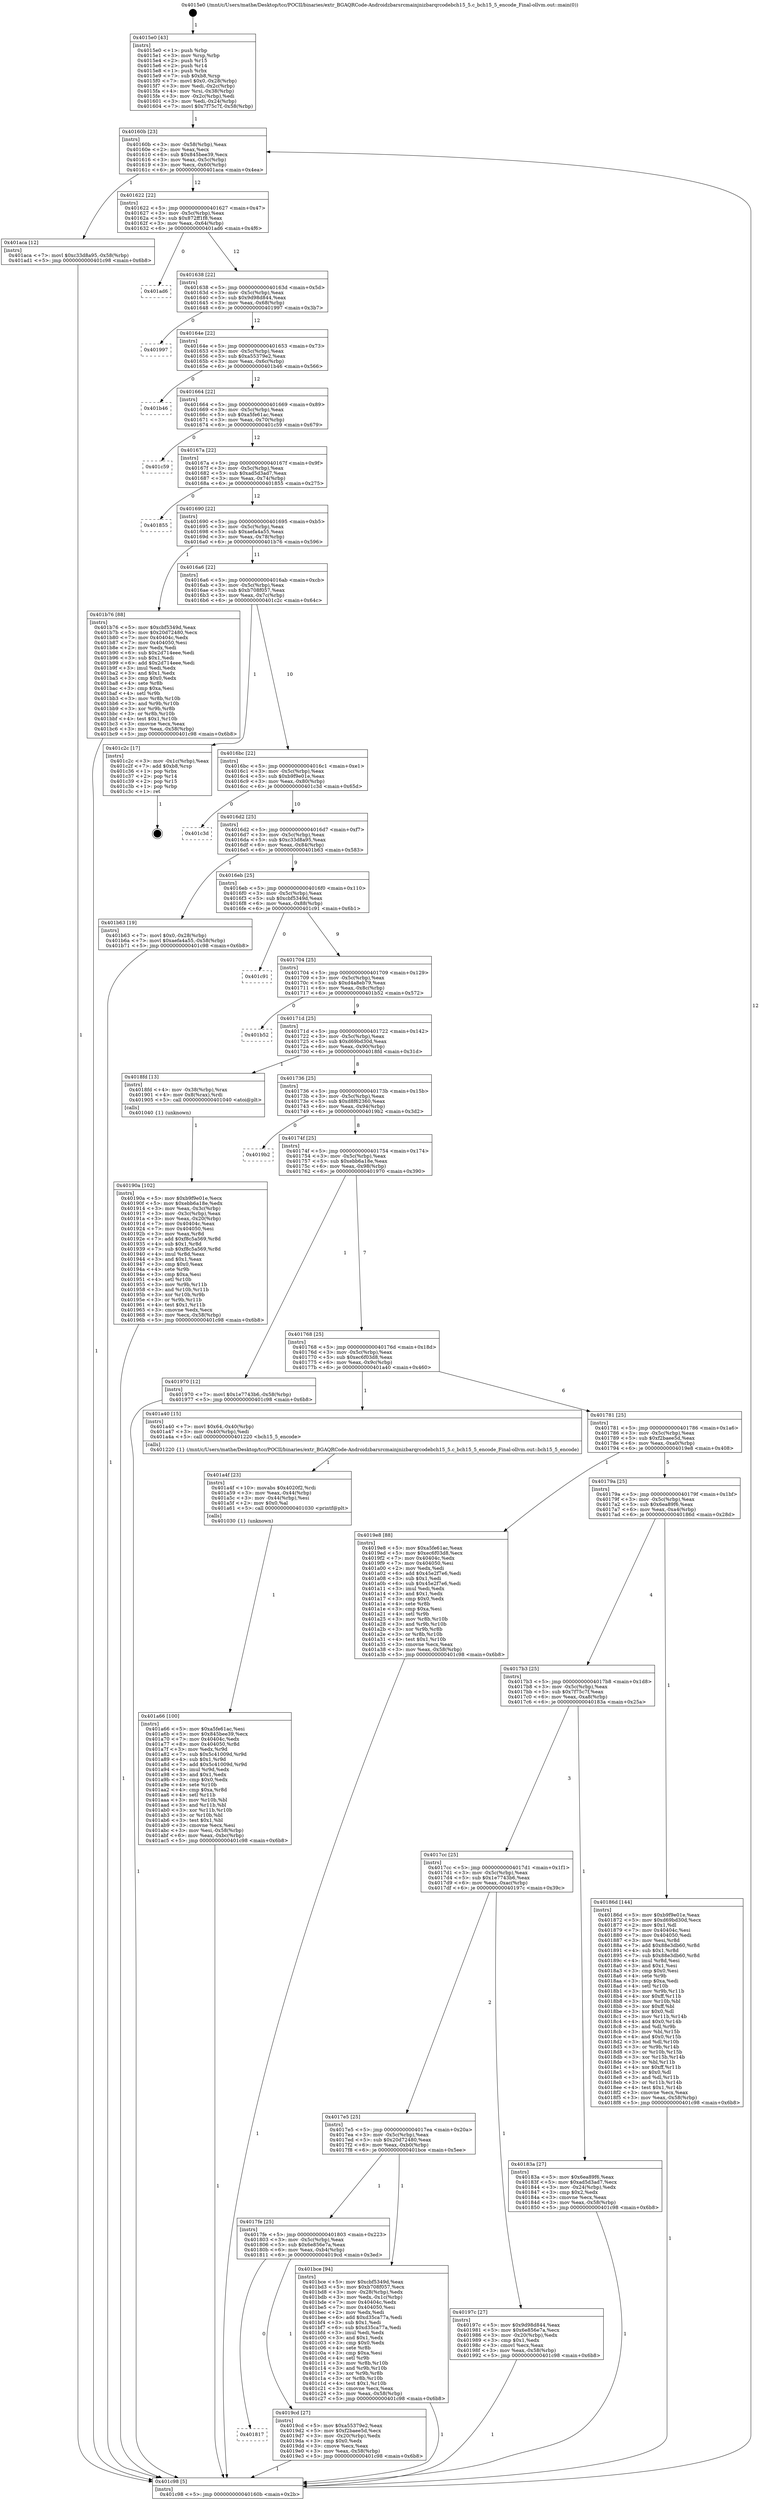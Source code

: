digraph "0x4015e0" {
  label = "0x4015e0 (/mnt/c/Users/mathe/Desktop/tcc/POCII/binaries/extr_BGAQRCode-Androidzbarsrcmainjnizbarqrcodebch15_5.c_bch15_5_encode_Final-ollvm.out::main(0))"
  labelloc = "t"
  node[shape=record]

  Entry [label="",width=0.3,height=0.3,shape=circle,fillcolor=black,style=filled]
  "0x40160b" [label="{
     0x40160b [23]\l
     | [instrs]\l
     &nbsp;&nbsp;0x40160b \<+3\>: mov -0x58(%rbp),%eax\l
     &nbsp;&nbsp;0x40160e \<+2\>: mov %eax,%ecx\l
     &nbsp;&nbsp;0x401610 \<+6\>: sub $0x845bee39,%ecx\l
     &nbsp;&nbsp;0x401616 \<+3\>: mov %eax,-0x5c(%rbp)\l
     &nbsp;&nbsp;0x401619 \<+3\>: mov %ecx,-0x60(%rbp)\l
     &nbsp;&nbsp;0x40161c \<+6\>: je 0000000000401aca \<main+0x4ea\>\l
  }"]
  "0x401aca" [label="{
     0x401aca [12]\l
     | [instrs]\l
     &nbsp;&nbsp;0x401aca \<+7\>: movl $0xc33d8a95,-0x58(%rbp)\l
     &nbsp;&nbsp;0x401ad1 \<+5\>: jmp 0000000000401c98 \<main+0x6b8\>\l
  }"]
  "0x401622" [label="{
     0x401622 [22]\l
     | [instrs]\l
     &nbsp;&nbsp;0x401622 \<+5\>: jmp 0000000000401627 \<main+0x47\>\l
     &nbsp;&nbsp;0x401627 \<+3\>: mov -0x5c(%rbp),%eax\l
     &nbsp;&nbsp;0x40162a \<+5\>: sub $0x872ff1f8,%eax\l
     &nbsp;&nbsp;0x40162f \<+3\>: mov %eax,-0x64(%rbp)\l
     &nbsp;&nbsp;0x401632 \<+6\>: je 0000000000401ad6 \<main+0x4f6\>\l
  }"]
  Exit [label="",width=0.3,height=0.3,shape=circle,fillcolor=black,style=filled,peripheries=2]
  "0x401ad6" [label="{
     0x401ad6\l
  }", style=dashed]
  "0x401638" [label="{
     0x401638 [22]\l
     | [instrs]\l
     &nbsp;&nbsp;0x401638 \<+5\>: jmp 000000000040163d \<main+0x5d\>\l
     &nbsp;&nbsp;0x40163d \<+3\>: mov -0x5c(%rbp),%eax\l
     &nbsp;&nbsp;0x401640 \<+5\>: sub $0x9d98d844,%eax\l
     &nbsp;&nbsp;0x401645 \<+3\>: mov %eax,-0x68(%rbp)\l
     &nbsp;&nbsp;0x401648 \<+6\>: je 0000000000401997 \<main+0x3b7\>\l
  }"]
  "0x401a66" [label="{
     0x401a66 [100]\l
     | [instrs]\l
     &nbsp;&nbsp;0x401a66 \<+5\>: mov $0xa5fe61ac,%esi\l
     &nbsp;&nbsp;0x401a6b \<+5\>: mov $0x845bee39,%ecx\l
     &nbsp;&nbsp;0x401a70 \<+7\>: mov 0x40404c,%edx\l
     &nbsp;&nbsp;0x401a77 \<+8\>: mov 0x404050,%r8d\l
     &nbsp;&nbsp;0x401a7f \<+3\>: mov %edx,%r9d\l
     &nbsp;&nbsp;0x401a82 \<+7\>: sub $0x5c41009d,%r9d\l
     &nbsp;&nbsp;0x401a89 \<+4\>: sub $0x1,%r9d\l
     &nbsp;&nbsp;0x401a8d \<+7\>: add $0x5c41009d,%r9d\l
     &nbsp;&nbsp;0x401a94 \<+4\>: imul %r9d,%edx\l
     &nbsp;&nbsp;0x401a98 \<+3\>: and $0x1,%edx\l
     &nbsp;&nbsp;0x401a9b \<+3\>: cmp $0x0,%edx\l
     &nbsp;&nbsp;0x401a9e \<+4\>: sete %r10b\l
     &nbsp;&nbsp;0x401aa2 \<+4\>: cmp $0xa,%r8d\l
     &nbsp;&nbsp;0x401aa6 \<+4\>: setl %r11b\l
     &nbsp;&nbsp;0x401aaa \<+3\>: mov %r10b,%bl\l
     &nbsp;&nbsp;0x401aad \<+3\>: and %r11b,%bl\l
     &nbsp;&nbsp;0x401ab0 \<+3\>: xor %r11b,%r10b\l
     &nbsp;&nbsp;0x401ab3 \<+3\>: or %r10b,%bl\l
     &nbsp;&nbsp;0x401ab6 \<+3\>: test $0x1,%bl\l
     &nbsp;&nbsp;0x401ab9 \<+3\>: cmovne %ecx,%esi\l
     &nbsp;&nbsp;0x401abc \<+3\>: mov %esi,-0x58(%rbp)\l
     &nbsp;&nbsp;0x401abf \<+6\>: mov %eax,-0xbc(%rbp)\l
     &nbsp;&nbsp;0x401ac5 \<+5\>: jmp 0000000000401c98 \<main+0x6b8\>\l
  }"]
  "0x401997" [label="{
     0x401997\l
  }", style=dashed]
  "0x40164e" [label="{
     0x40164e [22]\l
     | [instrs]\l
     &nbsp;&nbsp;0x40164e \<+5\>: jmp 0000000000401653 \<main+0x73\>\l
     &nbsp;&nbsp;0x401653 \<+3\>: mov -0x5c(%rbp),%eax\l
     &nbsp;&nbsp;0x401656 \<+5\>: sub $0xa55379e2,%eax\l
     &nbsp;&nbsp;0x40165b \<+3\>: mov %eax,-0x6c(%rbp)\l
     &nbsp;&nbsp;0x40165e \<+6\>: je 0000000000401b46 \<main+0x566\>\l
  }"]
  "0x401a4f" [label="{
     0x401a4f [23]\l
     | [instrs]\l
     &nbsp;&nbsp;0x401a4f \<+10\>: movabs $0x4020f2,%rdi\l
     &nbsp;&nbsp;0x401a59 \<+3\>: mov %eax,-0x44(%rbp)\l
     &nbsp;&nbsp;0x401a5c \<+3\>: mov -0x44(%rbp),%esi\l
     &nbsp;&nbsp;0x401a5f \<+2\>: mov $0x0,%al\l
     &nbsp;&nbsp;0x401a61 \<+5\>: call 0000000000401030 \<printf@plt\>\l
     | [calls]\l
     &nbsp;&nbsp;0x401030 \{1\} (unknown)\l
  }"]
  "0x401b46" [label="{
     0x401b46\l
  }", style=dashed]
  "0x401664" [label="{
     0x401664 [22]\l
     | [instrs]\l
     &nbsp;&nbsp;0x401664 \<+5\>: jmp 0000000000401669 \<main+0x89\>\l
     &nbsp;&nbsp;0x401669 \<+3\>: mov -0x5c(%rbp),%eax\l
     &nbsp;&nbsp;0x40166c \<+5\>: sub $0xa5fe61ac,%eax\l
     &nbsp;&nbsp;0x401671 \<+3\>: mov %eax,-0x70(%rbp)\l
     &nbsp;&nbsp;0x401674 \<+6\>: je 0000000000401c59 \<main+0x679\>\l
  }"]
  "0x401817" [label="{
     0x401817\l
  }", style=dashed]
  "0x401c59" [label="{
     0x401c59\l
  }", style=dashed]
  "0x40167a" [label="{
     0x40167a [22]\l
     | [instrs]\l
     &nbsp;&nbsp;0x40167a \<+5\>: jmp 000000000040167f \<main+0x9f\>\l
     &nbsp;&nbsp;0x40167f \<+3\>: mov -0x5c(%rbp),%eax\l
     &nbsp;&nbsp;0x401682 \<+5\>: sub $0xad5d3ad7,%eax\l
     &nbsp;&nbsp;0x401687 \<+3\>: mov %eax,-0x74(%rbp)\l
     &nbsp;&nbsp;0x40168a \<+6\>: je 0000000000401855 \<main+0x275\>\l
  }"]
  "0x4019cd" [label="{
     0x4019cd [27]\l
     | [instrs]\l
     &nbsp;&nbsp;0x4019cd \<+5\>: mov $0xa55379e2,%eax\l
     &nbsp;&nbsp;0x4019d2 \<+5\>: mov $0xf2baee5d,%ecx\l
     &nbsp;&nbsp;0x4019d7 \<+3\>: mov -0x20(%rbp),%edx\l
     &nbsp;&nbsp;0x4019da \<+3\>: cmp $0x0,%edx\l
     &nbsp;&nbsp;0x4019dd \<+3\>: cmove %ecx,%eax\l
     &nbsp;&nbsp;0x4019e0 \<+3\>: mov %eax,-0x58(%rbp)\l
     &nbsp;&nbsp;0x4019e3 \<+5\>: jmp 0000000000401c98 \<main+0x6b8\>\l
  }"]
  "0x401855" [label="{
     0x401855\l
  }", style=dashed]
  "0x401690" [label="{
     0x401690 [22]\l
     | [instrs]\l
     &nbsp;&nbsp;0x401690 \<+5\>: jmp 0000000000401695 \<main+0xb5\>\l
     &nbsp;&nbsp;0x401695 \<+3\>: mov -0x5c(%rbp),%eax\l
     &nbsp;&nbsp;0x401698 \<+5\>: sub $0xaefa4a55,%eax\l
     &nbsp;&nbsp;0x40169d \<+3\>: mov %eax,-0x78(%rbp)\l
     &nbsp;&nbsp;0x4016a0 \<+6\>: je 0000000000401b76 \<main+0x596\>\l
  }"]
  "0x4017fe" [label="{
     0x4017fe [25]\l
     | [instrs]\l
     &nbsp;&nbsp;0x4017fe \<+5\>: jmp 0000000000401803 \<main+0x223\>\l
     &nbsp;&nbsp;0x401803 \<+3\>: mov -0x5c(%rbp),%eax\l
     &nbsp;&nbsp;0x401806 \<+5\>: sub $0x6e856e7a,%eax\l
     &nbsp;&nbsp;0x40180b \<+6\>: mov %eax,-0xb4(%rbp)\l
     &nbsp;&nbsp;0x401811 \<+6\>: je 00000000004019cd \<main+0x3ed\>\l
  }"]
  "0x401b76" [label="{
     0x401b76 [88]\l
     | [instrs]\l
     &nbsp;&nbsp;0x401b76 \<+5\>: mov $0xcbf5349d,%eax\l
     &nbsp;&nbsp;0x401b7b \<+5\>: mov $0x20d72480,%ecx\l
     &nbsp;&nbsp;0x401b80 \<+7\>: mov 0x40404c,%edx\l
     &nbsp;&nbsp;0x401b87 \<+7\>: mov 0x404050,%esi\l
     &nbsp;&nbsp;0x401b8e \<+2\>: mov %edx,%edi\l
     &nbsp;&nbsp;0x401b90 \<+6\>: sub $0x2d714eee,%edi\l
     &nbsp;&nbsp;0x401b96 \<+3\>: sub $0x1,%edi\l
     &nbsp;&nbsp;0x401b99 \<+6\>: add $0x2d714eee,%edi\l
     &nbsp;&nbsp;0x401b9f \<+3\>: imul %edi,%edx\l
     &nbsp;&nbsp;0x401ba2 \<+3\>: and $0x1,%edx\l
     &nbsp;&nbsp;0x401ba5 \<+3\>: cmp $0x0,%edx\l
     &nbsp;&nbsp;0x401ba8 \<+4\>: sete %r8b\l
     &nbsp;&nbsp;0x401bac \<+3\>: cmp $0xa,%esi\l
     &nbsp;&nbsp;0x401baf \<+4\>: setl %r9b\l
     &nbsp;&nbsp;0x401bb3 \<+3\>: mov %r8b,%r10b\l
     &nbsp;&nbsp;0x401bb6 \<+3\>: and %r9b,%r10b\l
     &nbsp;&nbsp;0x401bb9 \<+3\>: xor %r9b,%r8b\l
     &nbsp;&nbsp;0x401bbc \<+3\>: or %r8b,%r10b\l
     &nbsp;&nbsp;0x401bbf \<+4\>: test $0x1,%r10b\l
     &nbsp;&nbsp;0x401bc3 \<+3\>: cmovne %ecx,%eax\l
     &nbsp;&nbsp;0x401bc6 \<+3\>: mov %eax,-0x58(%rbp)\l
     &nbsp;&nbsp;0x401bc9 \<+5\>: jmp 0000000000401c98 \<main+0x6b8\>\l
  }"]
  "0x4016a6" [label="{
     0x4016a6 [22]\l
     | [instrs]\l
     &nbsp;&nbsp;0x4016a6 \<+5\>: jmp 00000000004016ab \<main+0xcb\>\l
     &nbsp;&nbsp;0x4016ab \<+3\>: mov -0x5c(%rbp),%eax\l
     &nbsp;&nbsp;0x4016ae \<+5\>: sub $0xb708f057,%eax\l
     &nbsp;&nbsp;0x4016b3 \<+3\>: mov %eax,-0x7c(%rbp)\l
     &nbsp;&nbsp;0x4016b6 \<+6\>: je 0000000000401c2c \<main+0x64c\>\l
  }"]
  "0x401bce" [label="{
     0x401bce [94]\l
     | [instrs]\l
     &nbsp;&nbsp;0x401bce \<+5\>: mov $0xcbf5349d,%eax\l
     &nbsp;&nbsp;0x401bd3 \<+5\>: mov $0xb708f057,%ecx\l
     &nbsp;&nbsp;0x401bd8 \<+3\>: mov -0x28(%rbp),%edx\l
     &nbsp;&nbsp;0x401bdb \<+3\>: mov %edx,-0x1c(%rbp)\l
     &nbsp;&nbsp;0x401bde \<+7\>: mov 0x40404c,%edx\l
     &nbsp;&nbsp;0x401be5 \<+7\>: mov 0x404050,%esi\l
     &nbsp;&nbsp;0x401bec \<+2\>: mov %edx,%edi\l
     &nbsp;&nbsp;0x401bee \<+6\>: add $0xd35ca77a,%edi\l
     &nbsp;&nbsp;0x401bf4 \<+3\>: sub $0x1,%edi\l
     &nbsp;&nbsp;0x401bf7 \<+6\>: sub $0xd35ca77a,%edi\l
     &nbsp;&nbsp;0x401bfd \<+3\>: imul %edi,%edx\l
     &nbsp;&nbsp;0x401c00 \<+3\>: and $0x1,%edx\l
     &nbsp;&nbsp;0x401c03 \<+3\>: cmp $0x0,%edx\l
     &nbsp;&nbsp;0x401c06 \<+4\>: sete %r8b\l
     &nbsp;&nbsp;0x401c0a \<+3\>: cmp $0xa,%esi\l
     &nbsp;&nbsp;0x401c0d \<+4\>: setl %r9b\l
     &nbsp;&nbsp;0x401c11 \<+3\>: mov %r8b,%r10b\l
     &nbsp;&nbsp;0x401c14 \<+3\>: and %r9b,%r10b\l
     &nbsp;&nbsp;0x401c17 \<+3\>: xor %r9b,%r8b\l
     &nbsp;&nbsp;0x401c1a \<+3\>: or %r8b,%r10b\l
     &nbsp;&nbsp;0x401c1d \<+4\>: test $0x1,%r10b\l
     &nbsp;&nbsp;0x401c21 \<+3\>: cmovne %ecx,%eax\l
     &nbsp;&nbsp;0x401c24 \<+3\>: mov %eax,-0x58(%rbp)\l
     &nbsp;&nbsp;0x401c27 \<+5\>: jmp 0000000000401c98 \<main+0x6b8\>\l
  }"]
  "0x401c2c" [label="{
     0x401c2c [17]\l
     | [instrs]\l
     &nbsp;&nbsp;0x401c2c \<+3\>: mov -0x1c(%rbp),%eax\l
     &nbsp;&nbsp;0x401c2f \<+7\>: add $0xb8,%rsp\l
     &nbsp;&nbsp;0x401c36 \<+1\>: pop %rbx\l
     &nbsp;&nbsp;0x401c37 \<+2\>: pop %r14\l
     &nbsp;&nbsp;0x401c39 \<+2\>: pop %r15\l
     &nbsp;&nbsp;0x401c3b \<+1\>: pop %rbp\l
     &nbsp;&nbsp;0x401c3c \<+1\>: ret\l
  }"]
  "0x4016bc" [label="{
     0x4016bc [22]\l
     | [instrs]\l
     &nbsp;&nbsp;0x4016bc \<+5\>: jmp 00000000004016c1 \<main+0xe1\>\l
     &nbsp;&nbsp;0x4016c1 \<+3\>: mov -0x5c(%rbp),%eax\l
     &nbsp;&nbsp;0x4016c4 \<+5\>: sub $0xb9f9e01e,%eax\l
     &nbsp;&nbsp;0x4016c9 \<+3\>: mov %eax,-0x80(%rbp)\l
     &nbsp;&nbsp;0x4016cc \<+6\>: je 0000000000401c3d \<main+0x65d\>\l
  }"]
  "0x4017e5" [label="{
     0x4017e5 [25]\l
     | [instrs]\l
     &nbsp;&nbsp;0x4017e5 \<+5\>: jmp 00000000004017ea \<main+0x20a\>\l
     &nbsp;&nbsp;0x4017ea \<+3\>: mov -0x5c(%rbp),%eax\l
     &nbsp;&nbsp;0x4017ed \<+5\>: sub $0x20d72480,%eax\l
     &nbsp;&nbsp;0x4017f2 \<+6\>: mov %eax,-0xb0(%rbp)\l
     &nbsp;&nbsp;0x4017f8 \<+6\>: je 0000000000401bce \<main+0x5ee\>\l
  }"]
  "0x401c3d" [label="{
     0x401c3d\l
  }", style=dashed]
  "0x4016d2" [label="{
     0x4016d2 [25]\l
     | [instrs]\l
     &nbsp;&nbsp;0x4016d2 \<+5\>: jmp 00000000004016d7 \<main+0xf7\>\l
     &nbsp;&nbsp;0x4016d7 \<+3\>: mov -0x5c(%rbp),%eax\l
     &nbsp;&nbsp;0x4016da \<+5\>: sub $0xc33d8a95,%eax\l
     &nbsp;&nbsp;0x4016df \<+6\>: mov %eax,-0x84(%rbp)\l
     &nbsp;&nbsp;0x4016e5 \<+6\>: je 0000000000401b63 \<main+0x583\>\l
  }"]
  "0x40197c" [label="{
     0x40197c [27]\l
     | [instrs]\l
     &nbsp;&nbsp;0x40197c \<+5\>: mov $0x9d98d844,%eax\l
     &nbsp;&nbsp;0x401981 \<+5\>: mov $0x6e856e7a,%ecx\l
     &nbsp;&nbsp;0x401986 \<+3\>: mov -0x20(%rbp),%edx\l
     &nbsp;&nbsp;0x401989 \<+3\>: cmp $0x1,%edx\l
     &nbsp;&nbsp;0x40198c \<+3\>: cmovl %ecx,%eax\l
     &nbsp;&nbsp;0x40198f \<+3\>: mov %eax,-0x58(%rbp)\l
     &nbsp;&nbsp;0x401992 \<+5\>: jmp 0000000000401c98 \<main+0x6b8\>\l
  }"]
  "0x401b63" [label="{
     0x401b63 [19]\l
     | [instrs]\l
     &nbsp;&nbsp;0x401b63 \<+7\>: movl $0x0,-0x28(%rbp)\l
     &nbsp;&nbsp;0x401b6a \<+7\>: movl $0xaefa4a55,-0x58(%rbp)\l
     &nbsp;&nbsp;0x401b71 \<+5\>: jmp 0000000000401c98 \<main+0x6b8\>\l
  }"]
  "0x4016eb" [label="{
     0x4016eb [25]\l
     | [instrs]\l
     &nbsp;&nbsp;0x4016eb \<+5\>: jmp 00000000004016f0 \<main+0x110\>\l
     &nbsp;&nbsp;0x4016f0 \<+3\>: mov -0x5c(%rbp),%eax\l
     &nbsp;&nbsp;0x4016f3 \<+5\>: sub $0xcbf5349d,%eax\l
     &nbsp;&nbsp;0x4016f8 \<+6\>: mov %eax,-0x88(%rbp)\l
     &nbsp;&nbsp;0x4016fe \<+6\>: je 0000000000401c91 \<main+0x6b1\>\l
  }"]
  "0x40190a" [label="{
     0x40190a [102]\l
     | [instrs]\l
     &nbsp;&nbsp;0x40190a \<+5\>: mov $0xb9f9e01e,%ecx\l
     &nbsp;&nbsp;0x40190f \<+5\>: mov $0xebb6a18e,%edx\l
     &nbsp;&nbsp;0x401914 \<+3\>: mov %eax,-0x3c(%rbp)\l
     &nbsp;&nbsp;0x401917 \<+3\>: mov -0x3c(%rbp),%eax\l
     &nbsp;&nbsp;0x40191a \<+3\>: mov %eax,-0x20(%rbp)\l
     &nbsp;&nbsp;0x40191d \<+7\>: mov 0x40404c,%eax\l
     &nbsp;&nbsp;0x401924 \<+7\>: mov 0x404050,%esi\l
     &nbsp;&nbsp;0x40192b \<+3\>: mov %eax,%r8d\l
     &nbsp;&nbsp;0x40192e \<+7\>: add $0xf8c5a569,%r8d\l
     &nbsp;&nbsp;0x401935 \<+4\>: sub $0x1,%r8d\l
     &nbsp;&nbsp;0x401939 \<+7\>: sub $0xf8c5a569,%r8d\l
     &nbsp;&nbsp;0x401940 \<+4\>: imul %r8d,%eax\l
     &nbsp;&nbsp;0x401944 \<+3\>: and $0x1,%eax\l
     &nbsp;&nbsp;0x401947 \<+3\>: cmp $0x0,%eax\l
     &nbsp;&nbsp;0x40194a \<+4\>: sete %r9b\l
     &nbsp;&nbsp;0x40194e \<+3\>: cmp $0xa,%esi\l
     &nbsp;&nbsp;0x401951 \<+4\>: setl %r10b\l
     &nbsp;&nbsp;0x401955 \<+3\>: mov %r9b,%r11b\l
     &nbsp;&nbsp;0x401958 \<+3\>: and %r10b,%r11b\l
     &nbsp;&nbsp;0x40195b \<+3\>: xor %r10b,%r9b\l
     &nbsp;&nbsp;0x40195e \<+3\>: or %r9b,%r11b\l
     &nbsp;&nbsp;0x401961 \<+4\>: test $0x1,%r11b\l
     &nbsp;&nbsp;0x401965 \<+3\>: cmovne %edx,%ecx\l
     &nbsp;&nbsp;0x401968 \<+3\>: mov %ecx,-0x58(%rbp)\l
     &nbsp;&nbsp;0x40196b \<+5\>: jmp 0000000000401c98 \<main+0x6b8\>\l
  }"]
  "0x401c91" [label="{
     0x401c91\l
  }", style=dashed]
  "0x401704" [label="{
     0x401704 [25]\l
     | [instrs]\l
     &nbsp;&nbsp;0x401704 \<+5\>: jmp 0000000000401709 \<main+0x129\>\l
     &nbsp;&nbsp;0x401709 \<+3\>: mov -0x5c(%rbp),%eax\l
     &nbsp;&nbsp;0x40170c \<+5\>: sub $0xd4a8eb79,%eax\l
     &nbsp;&nbsp;0x401711 \<+6\>: mov %eax,-0x8c(%rbp)\l
     &nbsp;&nbsp;0x401717 \<+6\>: je 0000000000401b52 \<main+0x572\>\l
  }"]
  "0x4015e0" [label="{
     0x4015e0 [43]\l
     | [instrs]\l
     &nbsp;&nbsp;0x4015e0 \<+1\>: push %rbp\l
     &nbsp;&nbsp;0x4015e1 \<+3\>: mov %rsp,%rbp\l
     &nbsp;&nbsp;0x4015e4 \<+2\>: push %r15\l
     &nbsp;&nbsp;0x4015e6 \<+2\>: push %r14\l
     &nbsp;&nbsp;0x4015e8 \<+1\>: push %rbx\l
     &nbsp;&nbsp;0x4015e9 \<+7\>: sub $0xb8,%rsp\l
     &nbsp;&nbsp;0x4015f0 \<+7\>: movl $0x0,-0x28(%rbp)\l
     &nbsp;&nbsp;0x4015f7 \<+3\>: mov %edi,-0x2c(%rbp)\l
     &nbsp;&nbsp;0x4015fa \<+4\>: mov %rsi,-0x38(%rbp)\l
     &nbsp;&nbsp;0x4015fe \<+3\>: mov -0x2c(%rbp),%edi\l
     &nbsp;&nbsp;0x401601 \<+3\>: mov %edi,-0x24(%rbp)\l
     &nbsp;&nbsp;0x401604 \<+7\>: movl $0x7f75c7f,-0x58(%rbp)\l
  }"]
  "0x401b52" [label="{
     0x401b52\l
  }", style=dashed]
  "0x40171d" [label="{
     0x40171d [25]\l
     | [instrs]\l
     &nbsp;&nbsp;0x40171d \<+5\>: jmp 0000000000401722 \<main+0x142\>\l
     &nbsp;&nbsp;0x401722 \<+3\>: mov -0x5c(%rbp),%eax\l
     &nbsp;&nbsp;0x401725 \<+5\>: sub $0xd69bd30d,%eax\l
     &nbsp;&nbsp;0x40172a \<+6\>: mov %eax,-0x90(%rbp)\l
     &nbsp;&nbsp;0x401730 \<+6\>: je 00000000004018fd \<main+0x31d\>\l
  }"]
  "0x401c98" [label="{
     0x401c98 [5]\l
     | [instrs]\l
     &nbsp;&nbsp;0x401c98 \<+5\>: jmp 000000000040160b \<main+0x2b\>\l
  }"]
  "0x4018fd" [label="{
     0x4018fd [13]\l
     | [instrs]\l
     &nbsp;&nbsp;0x4018fd \<+4\>: mov -0x38(%rbp),%rax\l
     &nbsp;&nbsp;0x401901 \<+4\>: mov 0x8(%rax),%rdi\l
     &nbsp;&nbsp;0x401905 \<+5\>: call 0000000000401040 \<atoi@plt\>\l
     | [calls]\l
     &nbsp;&nbsp;0x401040 \{1\} (unknown)\l
  }"]
  "0x401736" [label="{
     0x401736 [25]\l
     | [instrs]\l
     &nbsp;&nbsp;0x401736 \<+5\>: jmp 000000000040173b \<main+0x15b\>\l
     &nbsp;&nbsp;0x40173b \<+3\>: mov -0x5c(%rbp),%eax\l
     &nbsp;&nbsp;0x40173e \<+5\>: sub $0xd8f62360,%eax\l
     &nbsp;&nbsp;0x401743 \<+6\>: mov %eax,-0x94(%rbp)\l
     &nbsp;&nbsp;0x401749 \<+6\>: je 00000000004019b2 \<main+0x3d2\>\l
  }"]
  "0x4017cc" [label="{
     0x4017cc [25]\l
     | [instrs]\l
     &nbsp;&nbsp;0x4017cc \<+5\>: jmp 00000000004017d1 \<main+0x1f1\>\l
     &nbsp;&nbsp;0x4017d1 \<+3\>: mov -0x5c(%rbp),%eax\l
     &nbsp;&nbsp;0x4017d4 \<+5\>: sub $0x1e7743b6,%eax\l
     &nbsp;&nbsp;0x4017d9 \<+6\>: mov %eax,-0xac(%rbp)\l
     &nbsp;&nbsp;0x4017df \<+6\>: je 000000000040197c \<main+0x39c\>\l
  }"]
  "0x4019b2" [label="{
     0x4019b2\l
  }", style=dashed]
  "0x40174f" [label="{
     0x40174f [25]\l
     | [instrs]\l
     &nbsp;&nbsp;0x40174f \<+5\>: jmp 0000000000401754 \<main+0x174\>\l
     &nbsp;&nbsp;0x401754 \<+3\>: mov -0x5c(%rbp),%eax\l
     &nbsp;&nbsp;0x401757 \<+5\>: sub $0xebb6a18e,%eax\l
     &nbsp;&nbsp;0x40175c \<+6\>: mov %eax,-0x98(%rbp)\l
     &nbsp;&nbsp;0x401762 \<+6\>: je 0000000000401970 \<main+0x390\>\l
  }"]
  "0x40183a" [label="{
     0x40183a [27]\l
     | [instrs]\l
     &nbsp;&nbsp;0x40183a \<+5\>: mov $0x6ea89f6,%eax\l
     &nbsp;&nbsp;0x40183f \<+5\>: mov $0xad5d3ad7,%ecx\l
     &nbsp;&nbsp;0x401844 \<+3\>: mov -0x24(%rbp),%edx\l
     &nbsp;&nbsp;0x401847 \<+3\>: cmp $0x2,%edx\l
     &nbsp;&nbsp;0x40184a \<+3\>: cmovne %ecx,%eax\l
     &nbsp;&nbsp;0x40184d \<+3\>: mov %eax,-0x58(%rbp)\l
     &nbsp;&nbsp;0x401850 \<+5\>: jmp 0000000000401c98 \<main+0x6b8\>\l
  }"]
  "0x401970" [label="{
     0x401970 [12]\l
     | [instrs]\l
     &nbsp;&nbsp;0x401970 \<+7\>: movl $0x1e7743b6,-0x58(%rbp)\l
     &nbsp;&nbsp;0x401977 \<+5\>: jmp 0000000000401c98 \<main+0x6b8\>\l
  }"]
  "0x401768" [label="{
     0x401768 [25]\l
     | [instrs]\l
     &nbsp;&nbsp;0x401768 \<+5\>: jmp 000000000040176d \<main+0x18d\>\l
     &nbsp;&nbsp;0x40176d \<+3\>: mov -0x5c(%rbp),%eax\l
     &nbsp;&nbsp;0x401770 \<+5\>: sub $0xec6f03d8,%eax\l
     &nbsp;&nbsp;0x401775 \<+6\>: mov %eax,-0x9c(%rbp)\l
     &nbsp;&nbsp;0x40177b \<+6\>: je 0000000000401a40 \<main+0x460\>\l
  }"]
  "0x4017b3" [label="{
     0x4017b3 [25]\l
     | [instrs]\l
     &nbsp;&nbsp;0x4017b3 \<+5\>: jmp 00000000004017b8 \<main+0x1d8\>\l
     &nbsp;&nbsp;0x4017b8 \<+3\>: mov -0x5c(%rbp),%eax\l
     &nbsp;&nbsp;0x4017bb \<+5\>: sub $0x7f75c7f,%eax\l
     &nbsp;&nbsp;0x4017c0 \<+6\>: mov %eax,-0xa8(%rbp)\l
     &nbsp;&nbsp;0x4017c6 \<+6\>: je 000000000040183a \<main+0x25a\>\l
  }"]
  "0x401a40" [label="{
     0x401a40 [15]\l
     | [instrs]\l
     &nbsp;&nbsp;0x401a40 \<+7\>: movl $0x64,-0x40(%rbp)\l
     &nbsp;&nbsp;0x401a47 \<+3\>: mov -0x40(%rbp),%edi\l
     &nbsp;&nbsp;0x401a4a \<+5\>: call 0000000000401220 \<bch15_5_encode\>\l
     | [calls]\l
     &nbsp;&nbsp;0x401220 \{1\} (/mnt/c/Users/mathe/Desktop/tcc/POCII/binaries/extr_BGAQRCode-Androidzbarsrcmainjnizbarqrcodebch15_5.c_bch15_5_encode_Final-ollvm.out::bch15_5_encode)\l
  }"]
  "0x401781" [label="{
     0x401781 [25]\l
     | [instrs]\l
     &nbsp;&nbsp;0x401781 \<+5\>: jmp 0000000000401786 \<main+0x1a6\>\l
     &nbsp;&nbsp;0x401786 \<+3\>: mov -0x5c(%rbp),%eax\l
     &nbsp;&nbsp;0x401789 \<+5\>: sub $0xf2baee5d,%eax\l
     &nbsp;&nbsp;0x40178e \<+6\>: mov %eax,-0xa0(%rbp)\l
     &nbsp;&nbsp;0x401794 \<+6\>: je 00000000004019e8 \<main+0x408\>\l
  }"]
  "0x40186d" [label="{
     0x40186d [144]\l
     | [instrs]\l
     &nbsp;&nbsp;0x40186d \<+5\>: mov $0xb9f9e01e,%eax\l
     &nbsp;&nbsp;0x401872 \<+5\>: mov $0xd69bd30d,%ecx\l
     &nbsp;&nbsp;0x401877 \<+2\>: mov $0x1,%dl\l
     &nbsp;&nbsp;0x401879 \<+7\>: mov 0x40404c,%esi\l
     &nbsp;&nbsp;0x401880 \<+7\>: mov 0x404050,%edi\l
     &nbsp;&nbsp;0x401887 \<+3\>: mov %esi,%r8d\l
     &nbsp;&nbsp;0x40188a \<+7\>: add $0x88e3db60,%r8d\l
     &nbsp;&nbsp;0x401891 \<+4\>: sub $0x1,%r8d\l
     &nbsp;&nbsp;0x401895 \<+7\>: sub $0x88e3db60,%r8d\l
     &nbsp;&nbsp;0x40189c \<+4\>: imul %r8d,%esi\l
     &nbsp;&nbsp;0x4018a0 \<+3\>: and $0x1,%esi\l
     &nbsp;&nbsp;0x4018a3 \<+3\>: cmp $0x0,%esi\l
     &nbsp;&nbsp;0x4018a6 \<+4\>: sete %r9b\l
     &nbsp;&nbsp;0x4018aa \<+3\>: cmp $0xa,%edi\l
     &nbsp;&nbsp;0x4018ad \<+4\>: setl %r10b\l
     &nbsp;&nbsp;0x4018b1 \<+3\>: mov %r9b,%r11b\l
     &nbsp;&nbsp;0x4018b4 \<+4\>: xor $0xff,%r11b\l
     &nbsp;&nbsp;0x4018b8 \<+3\>: mov %r10b,%bl\l
     &nbsp;&nbsp;0x4018bb \<+3\>: xor $0xff,%bl\l
     &nbsp;&nbsp;0x4018be \<+3\>: xor $0x0,%dl\l
     &nbsp;&nbsp;0x4018c1 \<+3\>: mov %r11b,%r14b\l
     &nbsp;&nbsp;0x4018c4 \<+4\>: and $0x0,%r14b\l
     &nbsp;&nbsp;0x4018c8 \<+3\>: and %dl,%r9b\l
     &nbsp;&nbsp;0x4018cb \<+3\>: mov %bl,%r15b\l
     &nbsp;&nbsp;0x4018ce \<+4\>: and $0x0,%r15b\l
     &nbsp;&nbsp;0x4018d2 \<+3\>: and %dl,%r10b\l
     &nbsp;&nbsp;0x4018d5 \<+3\>: or %r9b,%r14b\l
     &nbsp;&nbsp;0x4018d8 \<+3\>: or %r10b,%r15b\l
     &nbsp;&nbsp;0x4018db \<+3\>: xor %r15b,%r14b\l
     &nbsp;&nbsp;0x4018de \<+3\>: or %bl,%r11b\l
     &nbsp;&nbsp;0x4018e1 \<+4\>: xor $0xff,%r11b\l
     &nbsp;&nbsp;0x4018e5 \<+3\>: or $0x0,%dl\l
     &nbsp;&nbsp;0x4018e8 \<+3\>: and %dl,%r11b\l
     &nbsp;&nbsp;0x4018eb \<+3\>: or %r11b,%r14b\l
     &nbsp;&nbsp;0x4018ee \<+4\>: test $0x1,%r14b\l
     &nbsp;&nbsp;0x4018f2 \<+3\>: cmovne %ecx,%eax\l
     &nbsp;&nbsp;0x4018f5 \<+3\>: mov %eax,-0x58(%rbp)\l
     &nbsp;&nbsp;0x4018f8 \<+5\>: jmp 0000000000401c98 \<main+0x6b8\>\l
  }"]
  "0x4019e8" [label="{
     0x4019e8 [88]\l
     | [instrs]\l
     &nbsp;&nbsp;0x4019e8 \<+5\>: mov $0xa5fe61ac,%eax\l
     &nbsp;&nbsp;0x4019ed \<+5\>: mov $0xec6f03d8,%ecx\l
     &nbsp;&nbsp;0x4019f2 \<+7\>: mov 0x40404c,%edx\l
     &nbsp;&nbsp;0x4019f9 \<+7\>: mov 0x404050,%esi\l
     &nbsp;&nbsp;0x401a00 \<+2\>: mov %edx,%edi\l
     &nbsp;&nbsp;0x401a02 \<+6\>: add $0x45e2f7e6,%edi\l
     &nbsp;&nbsp;0x401a08 \<+3\>: sub $0x1,%edi\l
     &nbsp;&nbsp;0x401a0b \<+6\>: sub $0x45e2f7e6,%edi\l
     &nbsp;&nbsp;0x401a11 \<+3\>: imul %edi,%edx\l
     &nbsp;&nbsp;0x401a14 \<+3\>: and $0x1,%edx\l
     &nbsp;&nbsp;0x401a17 \<+3\>: cmp $0x0,%edx\l
     &nbsp;&nbsp;0x401a1a \<+4\>: sete %r8b\l
     &nbsp;&nbsp;0x401a1e \<+3\>: cmp $0xa,%esi\l
     &nbsp;&nbsp;0x401a21 \<+4\>: setl %r9b\l
     &nbsp;&nbsp;0x401a25 \<+3\>: mov %r8b,%r10b\l
     &nbsp;&nbsp;0x401a28 \<+3\>: and %r9b,%r10b\l
     &nbsp;&nbsp;0x401a2b \<+3\>: xor %r9b,%r8b\l
     &nbsp;&nbsp;0x401a2e \<+3\>: or %r8b,%r10b\l
     &nbsp;&nbsp;0x401a31 \<+4\>: test $0x1,%r10b\l
     &nbsp;&nbsp;0x401a35 \<+3\>: cmovne %ecx,%eax\l
     &nbsp;&nbsp;0x401a38 \<+3\>: mov %eax,-0x58(%rbp)\l
     &nbsp;&nbsp;0x401a3b \<+5\>: jmp 0000000000401c98 \<main+0x6b8\>\l
  }"]
  "0x40179a" [label="{
     0x40179a [25]\l
     | [instrs]\l
     &nbsp;&nbsp;0x40179a \<+5\>: jmp 000000000040179f \<main+0x1bf\>\l
     &nbsp;&nbsp;0x40179f \<+3\>: mov -0x5c(%rbp),%eax\l
     &nbsp;&nbsp;0x4017a2 \<+5\>: sub $0x6ea89f6,%eax\l
     &nbsp;&nbsp;0x4017a7 \<+6\>: mov %eax,-0xa4(%rbp)\l
     &nbsp;&nbsp;0x4017ad \<+6\>: je 000000000040186d \<main+0x28d\>\l
  }"]
  Entry -> "0x4015e0" [label=" 1"]
  "0x40160b" -> "0x401aca" [label=" 1"]
  "0x40160b" -> "0x401622" [label=" 12"]
  "0x401c2c" -> Exit [label=" 1"]
  "0x401622" -> "0x401ad6" [label=" 0"]
  "0x401622" -> "0x401638" [label=" 12"]
  "0x401bce" -> "0x401c98" [label=" 1"]
  "0x401638" -> "0x401997" [label=" 0"]
  "0x401638" -> "0x40164e" [label=" 12"]
  "0x401b76" -> "0x401c98" [label=" 1"]
  "0x40164e" -> "0x401b46" [label=" 0"]
  "0x40164e" -> "0x401664" [label=" 12"]
  "0x401b63" -> "0x401c98" [label=" 1"]
  "0x401664" -> "0x401c59" [label=" 0"]
  "0x401664" -> "0x40167a" [label=" 12"]
  "0x401aca" -> "0x401c98" [label=" 1"]
  "0x40167a" -> "0x401855" [label=" 0"]
  "0x40167a" -> "0x401690" [label=" 12"]
  "0x401a66" -> "0x401c98" [label=" 1"]
  "0x401690" -> "0x401b76" [label=" 1"]
  "0x401690" -> "0x4016a6" [label=" 11"]
  "0x401a40" -> "0x401a4f" [label=" 1"]
  "0x4016a6" -> "0x401c2c" [label=" 1"]
  "0x4016a6" -> "0x4016bc" [label=" 10"]
  "0x4019e8" -> "0x401c98" [label=" 1"]
  "0x4016bc" -> "0x401c3d" [label=" 0"]
  "0x4016bc" -> "0x4016d2" [label=" 10"]
  "0x4017fe" -> "0x401817" [label=" 0"]
  "0x4016d2" -> "0x401b63" [label=" 1"]
  "0x4016d2" -> "0x4016eb" [label=" 9"]
  "0x4017fe" -> "0x4019cd" [label=" 1"]
  "0x4016eb" -> "0x401c91" [label=" 0"]
  "0x4016eb" -> "0x401704" [label=" 9"]
  "0x4017e5" -> "0x4017fe" [label=" 1"]
  "0x401704" -> "0x401b52" [label=" 0"]
  "0x401704" -> "0x40171d" [label=" 9"]
  "0x4017e5" -> "0x401bce" [label=" 1"]
  "0x40171d" -> "0x4018fd" [label=" 1"]
  "0x40171d" -> "0x401736" [label=" 8"]
  "0x4019cd" -> "0x401c98" [label=" 1"]
  "0x401736" -> "0x4019b2" [label=" 0"]
  "0x401736" -> "0x40174f" [label=" 8"]
  "0x40197c" -> "0x401c98" [label=" 1"]
  "0x40174f" -> "0x401970" [label=" 1"]
  "0x40174f" -> "0x401768" [label=" 7"]
  "0x4017cc" -> "0x4017e5" [label=" 2"]
  "0x401768" -> "0x401a40" [label=" 1"]
  "0x401768" -> "0x401781" [label=" 6"]
  "0x401a4f" -> "0x401a66" [label=" 1"]
  "0x401781" -> "0x4019e8" [label=" 1"]
  "0x401781" -> "0x40179a" [label=" 5"]
  "0x401970" -> "0x401c98" [label=" 1"]
  "0x40179a" -> "0x40186d" [label=" 1"]
  "0x40179a" -> "0x4017b3" [label=" 4"]
  "0x4017cc" -> "0x40197c" [label=" 1"]
  "0x4017b3" -> "0x40183a" [label=" 1"]
  "0x4017b3" -> "0x4017cc" [label=" 3"]
  "0x40183a" -> "0x401c98" [label=" 1"]
  "0x4015e0" -> "0x40160b" [label=" 1"]
  "0x401c98" -> "0x40160b" [label=" 12"]
  "0x40186d" -> "0x401c98" [label=" 1"]
  "0x4018fd" -> "0x40190a" [label=" 1"]
  "0x40190a" -> "0x401c98" [label=" 1"]
}
